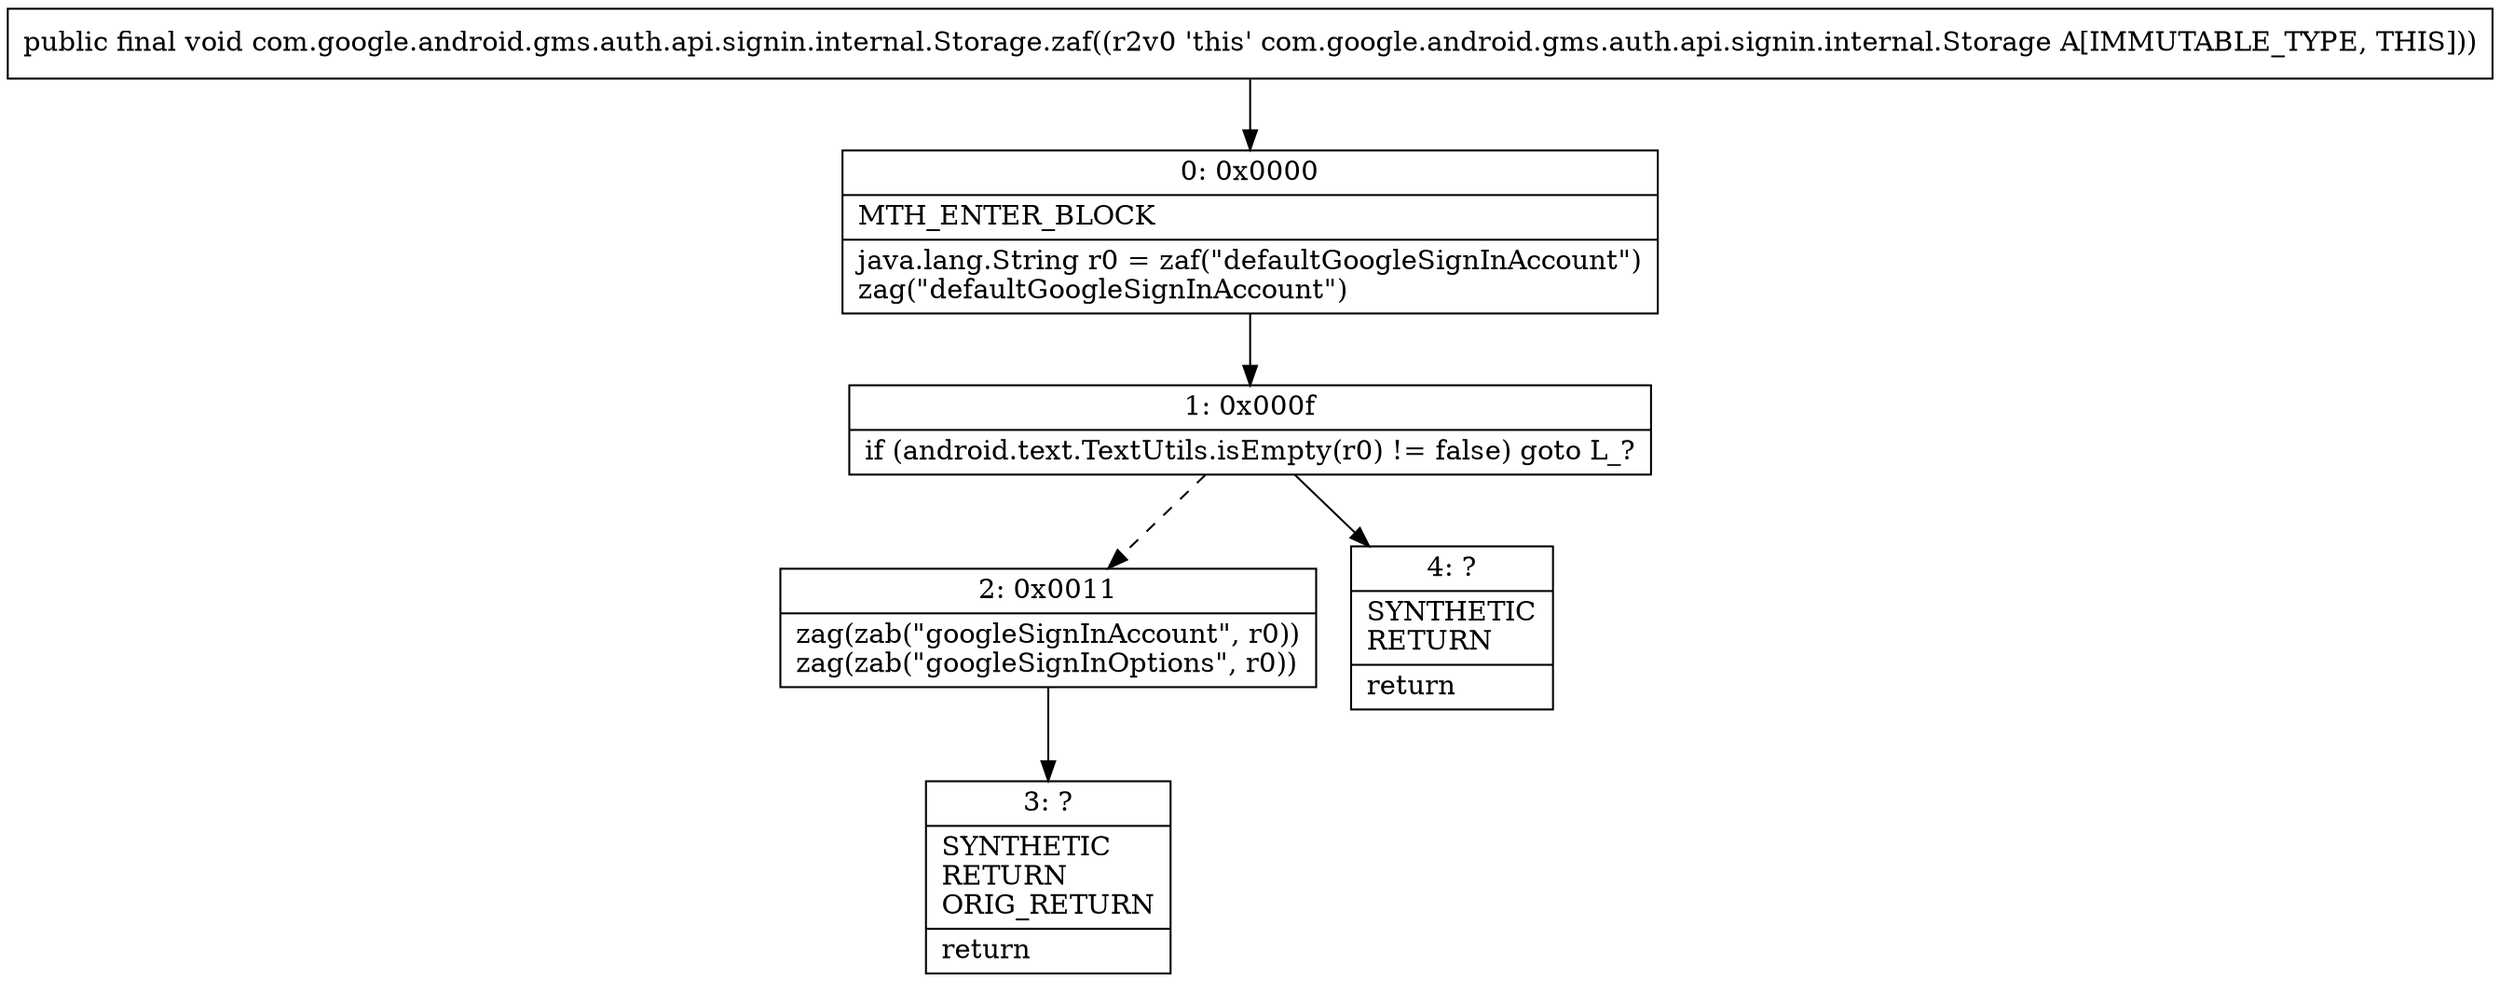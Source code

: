 digraph "CFG forcom.google.android.gms.auth.api.signin.internal.Storage.zaf()V" {
Node_0 [shape=record,label="{0\:\ 0x0000|MTH_ENTER_BLOCK\l|java.lang.String r0 = zaf(\"defaultGoogleSignInAccount\")\lzag(\"defaultGoogleSignInAccount\")\l}"];
Node_1 [shape=record,label="{1\:\ 0x000f|if (android.text.TextUtils.isEmpty(r0) != false) goto L_?\l}"];
Node_2 [shape=record,label="{2\:\ 0x0011|zag(zab(\"googleSignInAccount\", r0))\lzag(zab(\"googleSignInOptions\", r0))\l}"];
Node_3 [shape=record,label="{3\:\ ?|SYNTHETIC\lRETURN\lORIG_RETURN\l|return\l}"];
Node_4 [shape=record,label="{4\:\ ?|SYNTHETIC\lRETURN\l|return\l}"];
MethodNode[shape=record,label="{public final void com.google.android.gms.auth.api.signin.internal.Storage.zaf((r2v0 'this' com.google.android.gms.auth.api.signin.internal.Storage A[IMMUTABLE_TYPE, THIS])) }"];
MethodNode -> Node_0;
Node_0 -> Node_1;
Node_1 -> Node_2[style=dashed];
Node_1 -> Node_4;
Node_2 -> Node_3;
}

